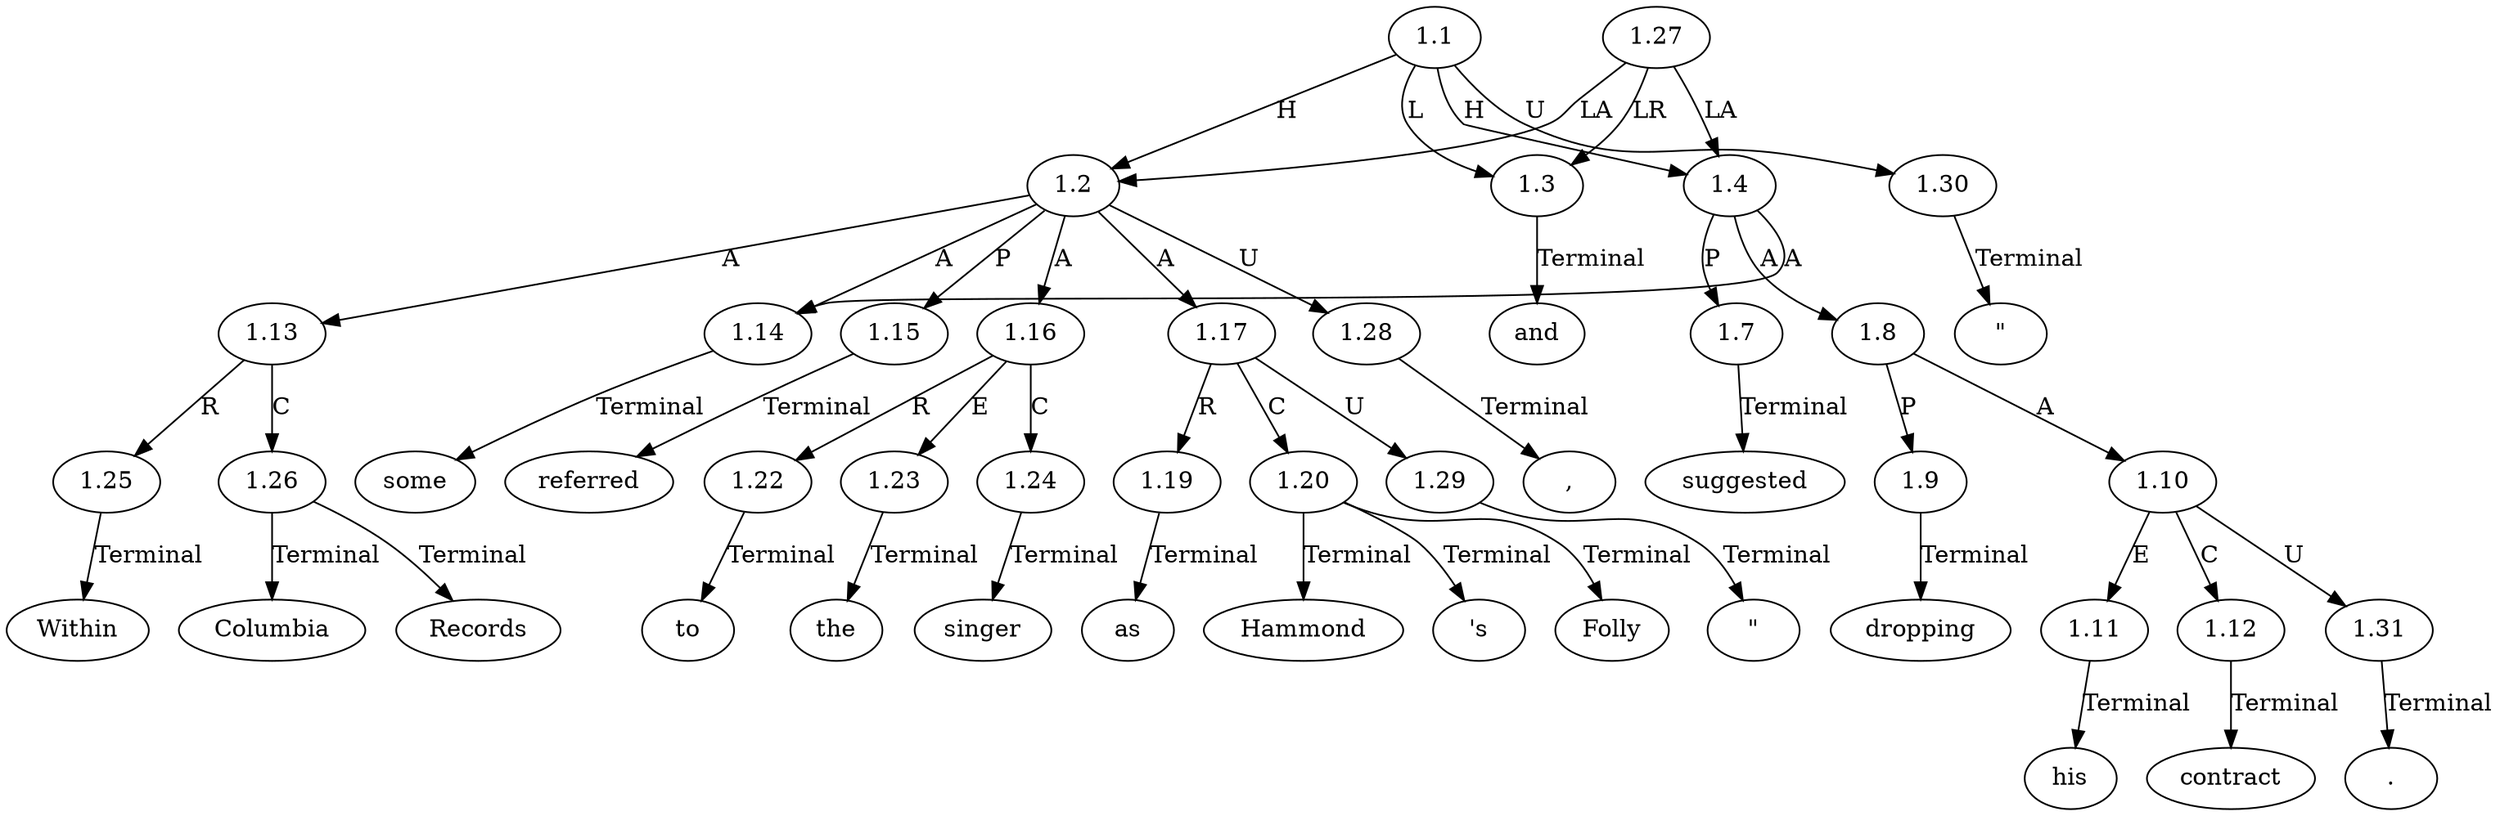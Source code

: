 // Graph
digraph {
	0.1 [label=Within ordering=out]
	0.10 [label=as ordering=out]
	0.11 [label="\"" ordering=out]
	0.12 [label=Hammond ordering=out]
	0.13 [label="'s" ordering=out]
	0.14 [label=Folly ordering=out]
	0.15 [label="\"" ordering=out]
	0.16 [label=and ordering=out]
	0.17 [label=suggested ordering=out]
	0.18 [label=dropping ordering=out]
	0.19 [label=his ordering=out]
	0.2 [label=Columbia ordering=out]
	0.20 [label=contract ordering=out]
	0.21 [label="." ordering=out]
	0.3 [label=Records ordering=out]
	0.4 [label="," ordering=out]
	0.5 [label=some ordering=out]
	0.6 [label=referred ordering=out]
	0.7 [label=to ordering=out]
	0.8 [label=the ordering=out]
	0.9 [label=singer ordering=out]
	1.1 [label=1.1 ordering=out]
	1.2 [label=1.2 ordering=out]
	1.3 [label=1.3 ordering=out]
	1.4 [label=1.4 ordering=out]
	1.7 [label=1.7 ordering=out]
	1.8 [label=1.8 ordering=out]
	1.9 [label=1.9 ordering=out]
	1.10 [label=1.10 ordering=out]
	1.11 [label=1.11 ordering=out]
	1.12 [label=1.12 ordering=out]
	1.13 [label=1.13 ordering=out]
	1.14 [label=1.14 ordering=out]
	1.15 [label=1.15 ordering=out]
	1.16 [label=1.16 ordering=out]
	1.17 [label=1.17 ordering=out]
	1.19 [label=1.19 ordering=out]
	1.20 [label=1.20 ordering=out]
	1.22 [label=1.22 ordering=out]
	1.23 [label=1.23 ordering=out]
	1.24 [label=1.24 ordering=out]
	1.25 [label=1.25 ordering=out]
	1.26 [label=1.26 ordering=out]
	1.27 [label=1.27 ordering=out]
	1.28 [label=1.28 ordering=out]
	1.29 [label=1.29 ordering=out]
	1.30 [label=1.30 ordering=out]
	1.31 [label=1.31 ordering=out]
	1.1 -> 1.2 [label=H ordering=out]
	1.1 -> 1.3 [label=L ordering=out]
	1.1 -> 1.4 [label=H ordering=out]
	1.1 -> 1.30 [label=U ordering=out]
	1.2 -> 1.13 [label=A ordering=out]
	1.2 -> 1.14 [label=A ordering=out]
	1.2 -> 1.15 [label=P ordering=out]
	1.2 -> 1.16 [label=A ordering=out]
	1.2 -> 1.17 [label=A ordering=out]
	1.2 -> 1.28 [label=U ordering=out]
	1.3 -> 0.16 [label=Terminal ordering=out]
	1.4 -> 1.7 [label=P ordering=out]
	1.4 -> 1.8 [label=A ordering=out]
	1.4 -> 1.14 [label=A ordering=out]
	1.7 -> 0.17 [label=Terminal ordering=out]
	1.8 -> 1.9 [label=P ordering=out]
	1.8 -> 1.10 [label=A ordering=out]
	1.9 -> 0.18 [label=Terminal ordering=out]
	1.10 -> 1.11 [label=E ordering=out]
	1.10 -> 1.12 [label=C ordering=out]
	1.10 -> 1.31 [label=U ordering=out]
	1.11 -> 0.19 [label=Terminal ordering=out]
	1.12 -> 0.20 [label=Terminal ordering=out]
	1.13 -> 1.25 [label=R ordering=out]
	1.13 -> 1.26 [label=C ordering=out]
	1.14 -> 0.5 [label=Terminal ordering=out]
	1.15 -> 0.6 [label=Terminal ordering=out]
	1.16 -> 1.22 [label=R ordering=out]
	1.16 -> 1.23 [label=E ordering=out]
	1.16 -> 1.24 [label=C ordering=out]
	1.17 -> 1.19 [label=R ordering=out]
	1.17 -> 1.20 [label=C ordering=out]
	1.17 -> 1.29 [label=U ordering=out]
	1.19 -> 0.10 [label=Terminal ordering=out]
	1.20 -> 0.12 [label=Terminal ordering=out]
	1.20 -> 0.13 [label=Terminal ordering=out]
	1.20 -> 0.14 [label=Terminal ordering=out]
	1.22 -> 0.7 [label=Terminal ordering=out]
	1.23 -> 0.8 [label=Terminal ordering=out]
	1.24 -> 0.9 [label=Terminal ordering=out]
	1.25 -> 0.1 [label=Terminal ordering=out]
	1.26 -> 0.2 [label=Terminal ordering=out]
	1.26 -> 0.3 [label=Terminal ordering=out]
	1.27 -> 1.2 [label=LA ordering=out]
	1.27 -> 1.3 [label=LR ordering=out]
	1.27 -> 1.4 [label=LA ordering=out]
	1.28 -> 0.4 [label=Terminal ordering=out]
	1.29 -> 0.11 [label=Terminal ordering=out]
	1.30 -> 0.15 [label=Terminal ordering=out]
	1.31 -> 0.21 [label=Terminal ordering=out]
}
